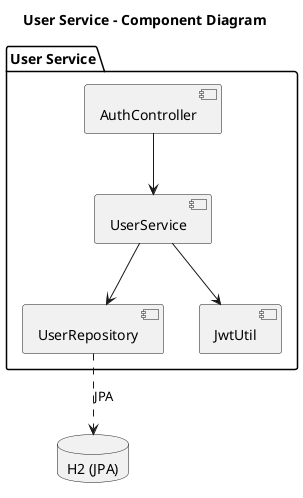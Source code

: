 @startuml
title User Service - Component Diagram
package "User Service" {
  [AuthController] --> [UserService]
  [UserService] --> [UserRepository]
  [UserService] --> [JwtUtil]
}
database "H2 (JPA)" as H2
[UserRepository] ..> H2 : JPA
@enduml
